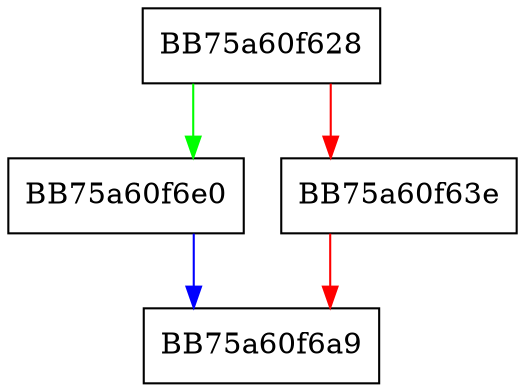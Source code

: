 digraph setalc {
  node [shape="box"];
  graph [splines=ortho];
  BB75a60f628 -> BB75a60f6e0 [color="green"];
  BB75a60f628 -> BB75a60f63e [color="red"];
  BB75a60f63e -> BB75a60f6a9 [color="red"];
  BB75a60f6e0 -> BB75a60f6a9 [color="blue"];
}